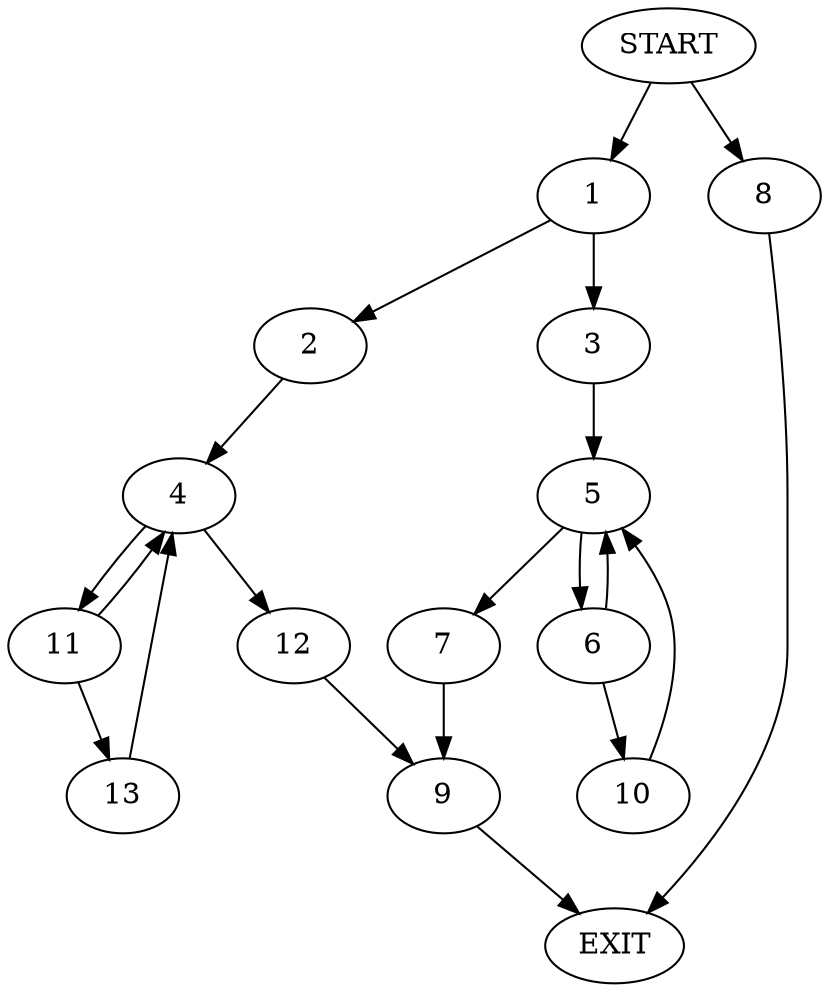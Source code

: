 digraph {
0 [label="START"]
14 [label="EXIT"]
0 -> 1
1 -> 2
1 -> 3
2 -> 4
3 -> 5
5 -> 6
5 -> 7
0 -> 8
8 -> 14
7 -> 9
6 -> 10
6 -> 5
10 -> 5
9 -> 14
4 -> 11
4 -> 12
12 -> 9
11 -> 13
11 -> 4
13 -> 4
}
